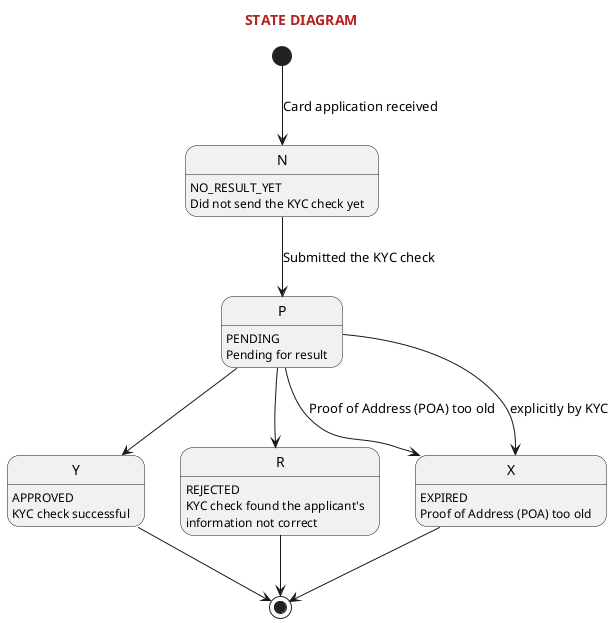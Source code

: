 ' reference: https://www.meiwen.com.cn/subject/cbdgpctx.html
' reference: https://plantuml.com/zh/skinparam
@startuml

skinparam TitleFontColor FireBrick
title STATE DIAGRAM

P: PENDING
P: Pending for result

N: NO_RESULT_YET
N: Did not send the KYC check yet 

Y: APPROVED
Y: KYC check successful

R: REJECTED
R: KYC check found the applicant's
R: information not correct 

X: EXPIRED
X: Proof of Address (POA) too old 

[*] --> N : Card application received
N --> P : Submitted the KYC check
P --> Y
P --> R
P --> X : Proof of Address (POA) too old
P --> X : explicitly by KYC
Y --> [*]
R --> [*]
X --> [*]
@enduml